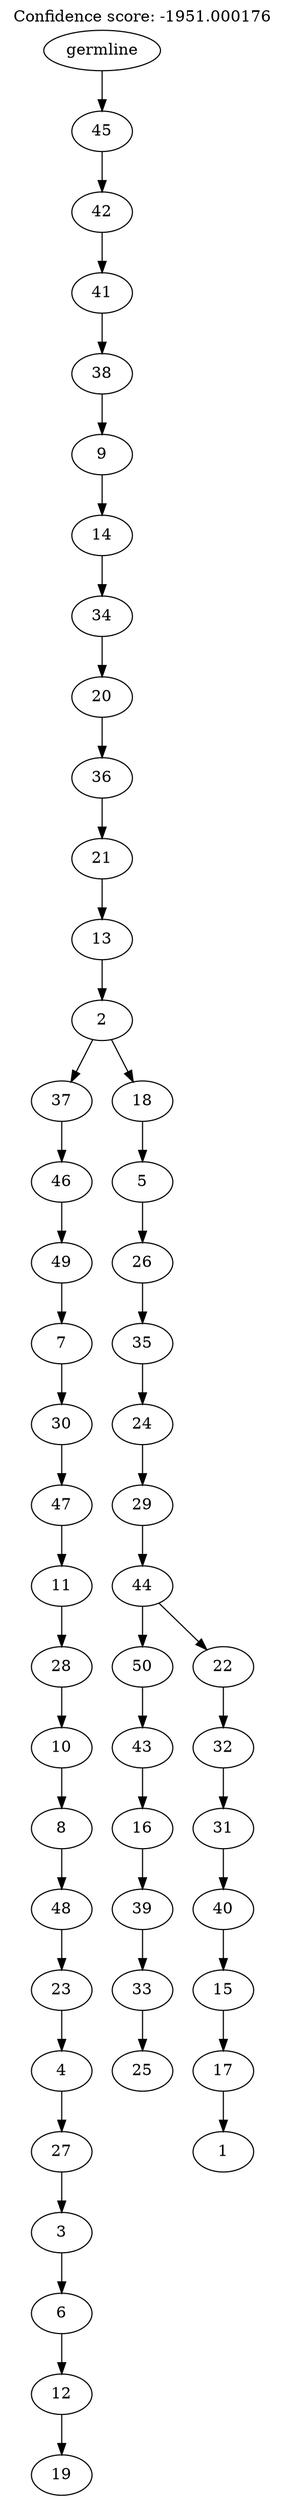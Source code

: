 digraph g {
	"49" -> "50";
	"50" [label="19"];
	"48" -> "49";
	"49" [label="12"];
	"47" -> "48";
	"48" [label="6"];
	"46" -> "47";
	"47" [label="3"];
	"45" -> "46";
	"46" [label="27"];
	"44" -> "45";
	"45" [label="4"];
	"43" -> "44";
	"44" [label="23"];
	"42" -> "43";
	"43" [label="48"];
	"41" -> "42";
	"42" [label="8"];
	"40" -> "41";
	"41" [label="10"];
	"39" -> "40";
	"40" [label="28"];
	"38" -> "39";
	"39" [label="11"];
	"37" -> "38";
	"38" [label="47"];
	"36" -> "37";
	"37" [label="30"];
	"35" -> "36";
	"36" [label="7"];
	"34" -> "35";
	"35" [label="49"];
	"33" -> "34";
	"34" [label="46"];
	"31" -> "32";
	"32" [label="25"];
	"30" -> "31";
	"31" [label="33"];
	"29" -> "30";
	"30" [label="39"];
	"28" -> "29";
	"29" [label="16"];
	"27" -> "28";
	"28" [label="43"];
	"25" -> "26";
	"26" [label="1"];
	"24" -> "25";
	"25" [label="17"];
	"23" -> "24";
	"24" [label="15"];
	"22" -> "23";
	"23" [label="40"];
	"21" -> "22";
	"22" [label="31"];
	"20" -> "21";
	"21" [label="32"];
	"19" -> "20";
	"20" [label="22"];
	"19" -> "27";
	"27" [label="50"];
	"18" -> "19";
	"19" [label="44"];
	"17" -> "18";
	"18" [label="29"];
	"16" -> "17";
	"17" [label="24"];
	"15" -> "16";
	"16" [label="35"];
	"14" -> "15";
	"15" [label="26"];
	"13" -> "14";
	"14" [label="5"];
	"12" -> "13";
	"13" [label="18"];
	"12" -> "33";
	"33" [label="37"];
	"11" -> "12";
	"12" [label="2"];
	"10" -> "11";
	"11" [label="13"];
	"9" -> "10";
	"10" [label="21"];
	"8" -> "9";
	"9" [label="36"];
	"7" -> "8";
	"8" [label="20"];
	"6" -> "7";
	"7" [label="34"];
	"5" -> "6";
	"6" [label="14"];
	"4" -> "5";
	"5" [label="9"];
	"3" -> "4";
	"4" [label="38"];
	"2" -> "3";
	"3" [label="41"];
	"1" -> "2";
	"2" [label="42"];
	"0" -> "1";
	"1" [label="45"];
	"0" [label="germline"];
	labelloc="t";
	label="Confidence score: -1951.000176";
}
